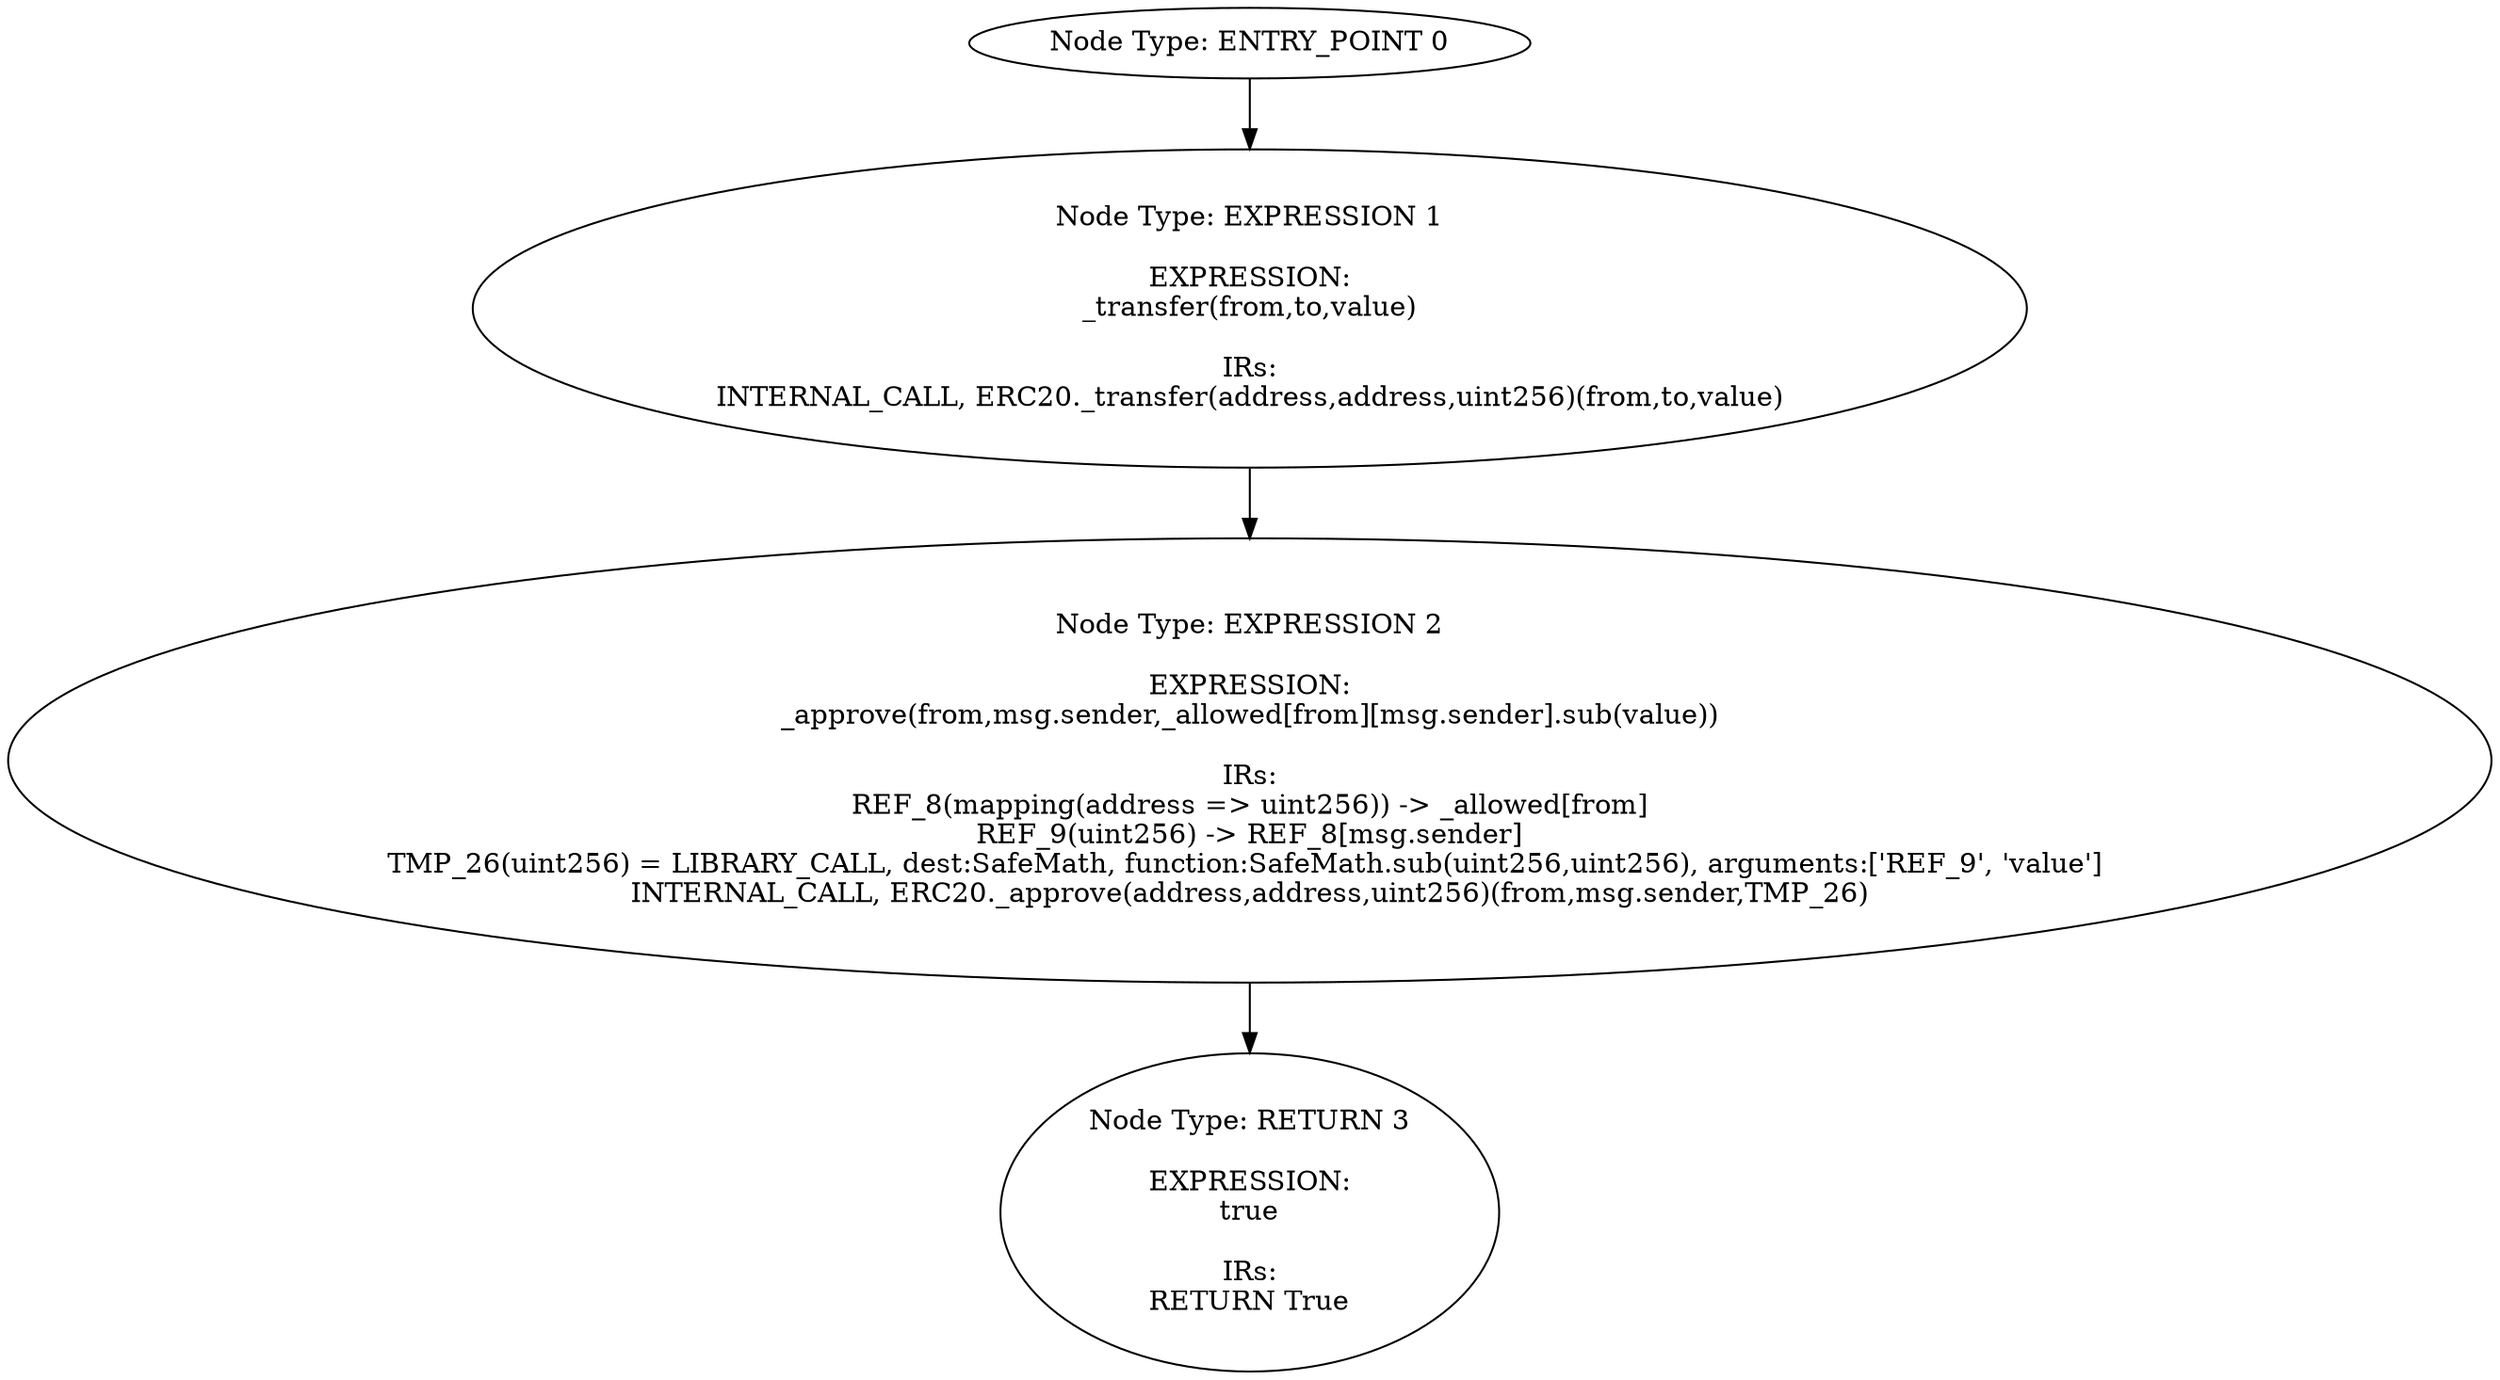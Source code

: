digraph{
0[label="Node Type: ENTRY_POINT 0
"];
0->1;
1[label="Node Type: EXPRESSION 1

EXPRESSION:
_transfer(from,to,value)

IRs:
INTERNAL_CALL, ERC20._transfer(address,address,uint256)(from,to,value)"];
1->2;
2[label="Node Type: EXPRESSION 2

EXPRESSION:
_approve(from,msg.sender,_allowed[from][msg.sender].sub(value))

IRs:
REF_8(mapping(address => uint256)) -> _allowed[from]
REF_9(uint256) -> REF_8[msg.sender]
TMP_26(uint256) = LIBRARY_CALL, dest:SafeMath, function:SafeMath.sub(uint256,uint256), arguments:['REF_9', 'value'] 
INTERNAL_CALL, ERC20._approve(address,address,uint256)(from,msg.sender,TMP_26)"];
2->3;
3[label="Node Type: RETURN 3

EXPRESSION:
true

IRs:
RETURN True"];
}
